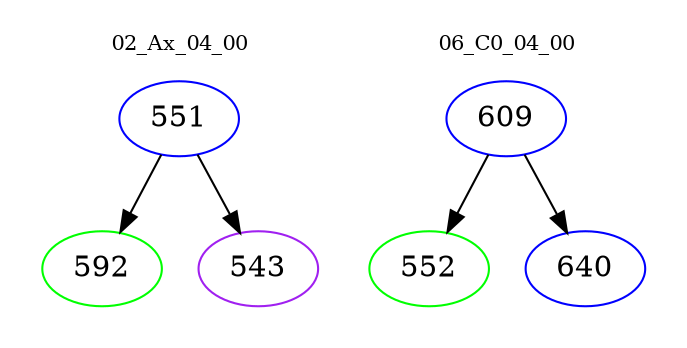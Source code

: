 digraph{
subgraph cluster_0 {
color = white
label = "02_Ax_04_00";
fontsize=10;
T0_551 [label="551", color="blue"]
T0_551 -> T0_592 [color="black"]
T0_592 [label="592", color="green"]
T0_551 -> T0_543 [color="black"]
T0_543 [label="543", color="purple"]
}
subgraph cluster_1 {
color = white
label = "06_C0_04_00";
fontsize=10;
T1_609 [label="609", color="blue"]
T1_609 -> T1_552 [color="black"]
T1_552 [label="552", color="green"]
T1_609 -> T1_640 [color="black"]
T1_640 [label="640", color="blue"]
}
}
